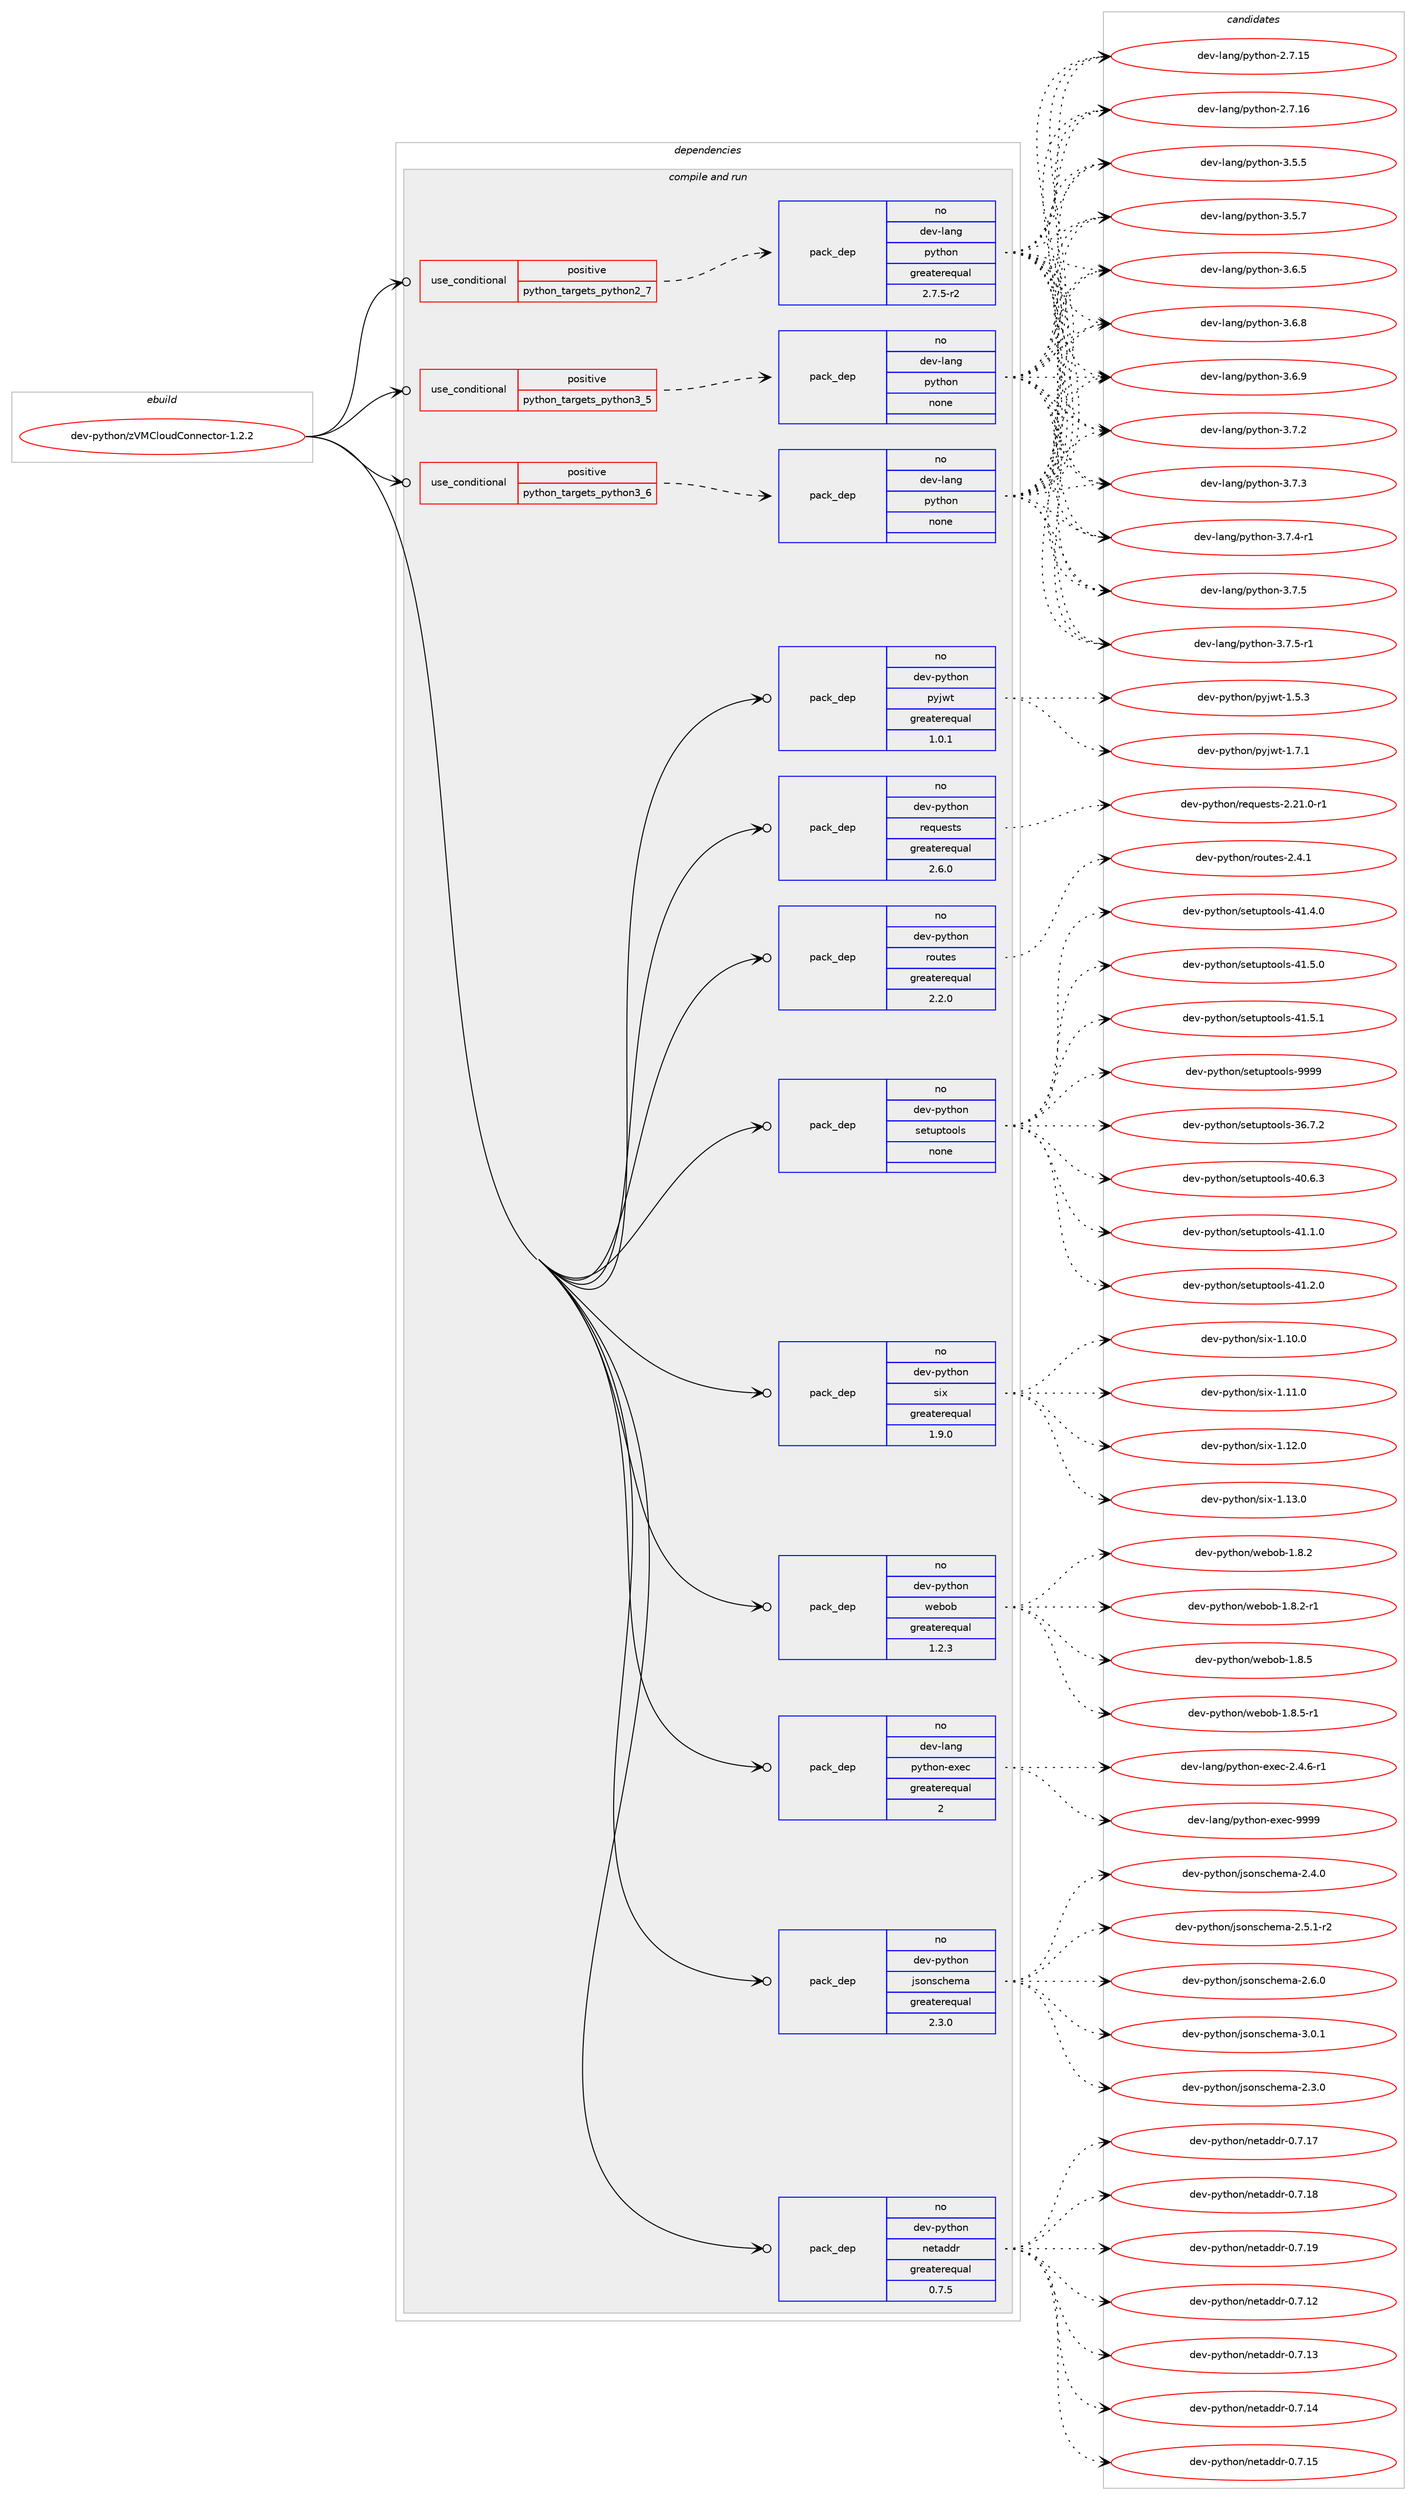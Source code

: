 digraph prolog {

# *************
# Graph options
# *************

newrank=true;
concentrate=true;
compound=true;
graph [rankdir=LR,fontname=Helvetica,fontsize=10,ranksep=1.5];#, ranksep=2.5, nodesep=0.2];
edge  [arrowhead=vee];
node  [fontname=Helvetica,fontsize=10];

# **********
# The ebuild
# **********

subgraph cluster_leftcol {
color=gray;
rank=same;
label=<<i>ebuild</i>>;
id [label="dev-python/zVMCloudConnector-1.2.2", color=red, width=4, href="../dev-python/zVMCloudConnector-1.2.2.svg"];
}

# ****************
# The dependencies
# ****************

subgraph cluster_midcol {
color=gray;
label=<<i>dependencies</i>>;
subgraph cluster_compile {
fillcolor="#eeeeee";
style=filled;
label=<<i>compile</i>>;
}
subgraph cluster_compileandrun {
fillcolor="#eeeeee";
style=filled;
label=<<i>compile and run</i>>;
subgraph cond151817 {
dependency644942 [label=<<TABLE BORDER="0" CELLBORDER="1" CELLSPACING="0" CELLPADDING="4"><TR><TD ROWSPAN="3" CELLPADDING="10">use_conditional</TD></TR><TR><TD>positive</TD></TR><TR><TD>python_targets_python2_7</TD></TR></TABLE>>, shape=none, color=red];
subgraph pack481236 {
dependency644943 [label=<<TABLE BORDER="0" CELLBORDER="1" CELLSPACING="0" CELLPADDING="4" WIDTH="220"><TR><TD ROWSPAN="6" CELLPADDING="30">pack_dep</TD></TR><TR><TD WIDTH="110">no</TD></TR><TR><TD>dev-lang</TD></TR><TR><TD>python</TD></TR><TR><TD>greaterequal</TD></TR><TR><TD>2.7.5-r2</TD></TR></TABLE>>, shape=none, color=blue];
}
dependency644942:e -> dependency644943:w [weight=20,style="dashed",arrowhead="vee"];
}
id:e -> dependency644942:w [weight=20,style="solid",arrowhead="odotvee"];
subgraph cond151818 {
dependency644944 [label=<<TABLE BORDER="0" CELLBORDER="1" CELLSPACING="0" CELLPADDING="4"><TR><TD ROWSPAN="3" CELLPADDING="10">use_conditional</TD></TR><TR><TD>positive</TD></TR><TR><TD>python_targets_python3_5</TD></TR></TABLE>>, shape=none, color=red];
subgraph pack481237 {
dependency644945 [label=<<TABLE BORDER="0" CELLBORDER="1" CELLSPACING="0" CELLPADDING="4" WIDTH="220"><TR><TD ROWSPAN="6" CELLPADDING="30">pack_dep</TD></TR><TR><TD WIDTH="110">no</TD></TR><TR><TD>dev-lang</TD></TR><TR><TD>python</TD></TR><TR><TD>none</TD></TR><TR><TD></TD></TR></TABLE>>, shape=none, color=blue];
}
dependency644944:e -> dependency644945:w [weight=20,style="dashed",arrowhead="vee"];
}
id:e -> dependency644944:w [weight=20,style="solid",arrowhead="odotvee"];
subgraph cond151819 {
dependency644946 [label=<<TABLE BORDER="0" CELLBORDER="1" CELLSPACING="0" CELLPADDING="4"><TR><TD ROWSPAN="3" CELLPADDING="10">use_conditional</TD></TR><TR><TD>positive</TD></TR><TR><TD>python_targets_python3_6</TD></TR></TABLE>>, shape=none, color=red];
subgraph pack481238 {
dependency644947 [label=<<TABLE BORDER="0" CELLBORDER="1" CELLSPACING="0" CELLPADDING="4" WIDTH="220"><TR><TD ROWSPAN="6" CELLPADDING="30">pack_dep</TD></TR><TR><TD WIDTH="110">no</TD></TR><TR><TD>dev-lang</TD></TR><TR><TD>python</TD></TR><TR><TD>none</TD></TR><TR><TD></TD></TR></TABLE>>, shape=none, color=blue];
}
dependency644946:e -> dependency644947:w [weight=20,style="dashed",arrowhead="vee"];
}
id:e -> dependency644946:w [weight=20,style="solid",arrowhead="odotvee"];
subgraph pack481239 {
dependency644948 [label=<<TABLE BORDER="0" CELLBORDER="1" CELLSPACING="0" CELLPADDING="4" WIDTH="220"><TR><TD ROWSPAN="6" CELLPADDING="30">pack_dep</TD></TR><TR><TD WIDTH="110">no</TD></TR><TR><TD>dev-lang</TD></TR><TR><TD>python-exec</TD></TR><TR><TD>greaterequal</TD></TR><TR><TD>2</TD></TR></TABLE>>, shape=none, color=blue];
}
id:e -> dependency644948:w [weight=20,style="solid",arrowhead="odotvee"];
subgraph pack481240 {
dependency644949 [label=<<TABLE BORDER="0" CELLBORDER="1" CELLSPACING="0" CELLPADDING="4" WIDTH="220"><TR><TD ROWSPAN="6" CELLPADDING="30">pack_dep</TD></TR><TR><TD WIDTH="110">no</TD></TR><TR><TD>dev-python</TD></TR><TR><TD>jsonschema</TD></TR><TR><TD>greaterequal</TD></TR><TR><TD>2.3.0</TD></TR></TABLE>>, shape=none, color=blue];
}
id:e -> dependency644949:w [weight=20,style="solid",arrowhead="odotvee"];
subgraph pack481241 {
dependency644950 [label=<<TABLE BORDER="0" CELLBORDER="1" CELLSPACING="0" CELLPADDING="4" WIDTH="220"><TR><TD ROWSPAN="6" CELLPADDING="30">pack_dep</TD></TR><TR><TD WIDTH="110">no</TD></TR><TR><TD>dev-python</TD></TR><TR><TD>netaddr</TD></TR><TR><TD>greaterequal</TD></TR><TR><TD>0.7.5</TD></TR></TABLE>>, shape=none, color=blue];
}
id:e -> dependency644950:w [weight=20,style="solid",arrowhead="odotvee"];
subgraph pack481242 {
dependency644951 [label=<<TABLE BORDER="0" CELLBORDER="1" CELLSPACING="0" CELLPADDING="4" WIDTH="220"><TR><TD ROWSPAN="6" CELLPADDING="30">pack_dep</TD></TR><TR><TD WIDTH="110">no</TD></TR><TR><TD>dev-python</TD></TR><TR><TD>pyjwt</TD></TR><TR><TD>greaterequal</TD></TR><TR><TD>1.0.1</TD></TR></TABLE>>, shape=none, color=blue];
}
id:e -> dependency644951:w [weight=20,style="solid",arrowhead="odotvee"];
subgraph pack481243 {
dependency644952 [label=<<TABLE BORDER="0" CELLBORDER="1" CELLSPACING="0" CELLPADDING="4" WIDTH="220"><TR><TD ROWSPAN="6" CELLPADDING="30">pack_dep</TD></TR><TR><TD WIDTH="110">no</TD></TR><TR><TD>dev-python</TD></TR><TR><TD>requests</TD></TR><TR><TD>greaterequal</TD></TR><TR><TD>2.6.0</TD></TR></TABLE>>, shape=none, color=blue];
}
id:e -> dependency644952:w [weight=20,style="solid",arrowhead="odotvee"];
subgraph pack481244 {
dependency644953 [label=<<TABLE BORDER="0" CELLBORDER="1" CELLSPACING="0" CELLPADDING="4" WIDTH="220"><TR><TD ROWSPAN="6" CELLPADDING="30">pack_dep</TD></TR><TR><TD WIDTH="110">no</TD></TR><TR><TD>dev-python</TD></TR><TR><TD>routes</TD></TR><TR><TD>greaterequal</TD></TR><TR><TD>2.2.0</TD></TR></TABLE>>, shape=none, color=blue];
}
id:e -> dependency644953:w [weight=20,style="solid",arrowhead="odotvee"];
subgraph pack481245 {
dependency644954 [label=<<TABLE BORDER="0" CELLBORDER="1" CELLSPACING="0" CELLPADDING="4" WIDTH="220"><TR><TD ROWSPAN="6" CELLPADDING="30">pack_dep</TD></TR><TR><TD WIDTH="110">no</TD></TR><TR><TD>dev-python</TD></TR><TR><TD>setuptools</TD></TR><TR><TD>none</TD></TR><TR><TD></TD></TR></TABLE>>, shape=none, color=blue];
}
id:e -> dependency644954:w [weight=20,style="solid",arrowhead="odotvee"];
subgraph pack481246 {
dependency644955 [label=<<TABLE BORDER="0" CELLBORDER="1" CELLSPACING="0" CELLPADDING="4" WIDTH="220"><TR><TD ROWSPAN="6" CELLPADDING="30">pack_dep</TD></TR><TR><TD WIDTH="110">no</TD></TR><TR><TD>dev-python</TD></TR><TR><TD>six</TD></TR><TR><TD>greaterequal</TD></TR><TR><TD>1.9.0</TD></TR></TABLE>>, shape=none, color=blue];
}
id:e -> dependency644955:w [weight=20,style="solid",arrowhead="odotvee"];
subgraph pack481247 {
dependency644956 [label=<<TABLE BORDER="0" CELLBORDER="1" CELLSPACING="0" CELLPADDING="4" WIDTH="220"><TR><TD ROWSPAN="6" CELLPADDING="30">pack_dep</TD></TR><TR><TD WIDTH="110">no</TD></TR><TR><TD>dev-python</TD></TR><TR><TD>webob</TD></TR><TR><TD>greaterequal</TD></TR><TR><TD>1.2.3</TD></TR></TABLE>>, shape=none, color=blue];
}
id:e -> dependency644956:w [weight=20,style="solid",arrowhead="odotvee"];
}
subgraph cluster_run {
fillcolor="#eeeeee";
style=filled;
label=<<i>run</i>>;
}
}

# **************
# The candidates
# **************

subgraph cluster_choices {
rank=same;
color=gray;
label=<<i>candidates</i>>;

subgraph choice481236 {
color=black;
nodesep=1;
choice10010111845108971101034711212111610411111045504655464953 [label="dev-lang/python-2.7.15", color=red, width=4,href="../dev-lang/python-2.7.15.svg"];
choice10010111845108971101034711212111610411111045504655464954 [label="dev-lang/python-2.7.16", color=red, width=4,href="../dev-lang/python-2.7.16.svg"];
choice100101118451089711010347112121116104111110455146534653 [label="dev-lang/python-3.5.5", color=red, width=4,href="../dev-lang/python-3.5.5.svg"];
choice100101118451089711010347112121116104111110455146534655 [label="dev-lang/python-3.5.7", color=red, width=4,href="../dev-lang/python-3.5.7.svg"];
choice100101118451089711010347112121116104111110455146544653 [label="dev-lang/python-3.6.5", color=red, width=4,href="../dev-lang/python-3.6.5.svg"];
choice100101118451089711010347112121116104111110455146544656 [label="dev-lang/python-3.6.8", color=red, width=4,href="../dev-lang/python-3.6.8.svg"];
choice100101118451089711010347112121116104111110455146544657 [label="dev-lang/python-3.6.9", color=red, width=4,href="../dev-lang/python-3.6.9.svg"];
choice100101118451089711010347112121116104111110455146554650 [label="dev-lang/python-3.7.2", color=red, width=4,href="../dev-lang/python-3.7.2.svg"];
choice100101118451089711010347112121116104111110455146554651 [label="dev-lang/python-3.7.3", color=red, width=4,href="../dev-lang/python-3.7.3.svg"];
choice1001011184510897110103471121211161041111104551465546524511449 [label="dev-lang/python-3.7.4-r1", color=red, width=4,href="../dev-lang/python-3.7.4-r1.svg"];
choice100101118451089711010347112121116104111110455146554653 [label="dev-lang/python-3.7.5", color=red, width=4,href="../dev-lang/python-3.7.5.svg"];
choice1001011184510897110103471121211161041111104551465546534511449 [label="dev-lang/python-3.7.5-r1", color=red, width=4,href="../dev-lang/python-3.7.5-r1.svg"];
dependency644943:e -> choice10010111845108971101034711212111610411111045504655464953:w [style=dotted,weight="100"];
dependency644943:e -> choice10010111845108971101034711212111610411111045504655464954:w [style=dotted,weight="100"];
dependency644943:e -> choice100101118451089711010347112121116104111110455146534653:w [style=dotted,weight="100"];
dependency644943:e -> choice100101118451089711010347112121116104111110455146534655:w [style=dotted,weight="100"];
dependency644943:e -> choice100101118451089711010347112121116104111110455146544653:w [style=dotted,weight="100"];
dependency644943:e -> choice100101118451089711010347112121116104111110455146544656:w [style=dotted,weight="100"];
dependency644943:e -> choice100101118451089711010347112121116104111110455146544657:w [style=dotted,weight="100"];
dependency644943:e -> choice100101118451089711010347112121116104111110455146554650:w [style=dotted,weight="100"];
dependency644943:e -> choice100101118451089711010347112121116104111110455146554651:w [style=dotted,weight="100"];
dependency644943:e -> choice1001011184510897110103471121211161041111104551465546524511449:w [style=dotted,weight="100"];
dependency644943:e -> choice100101118451089711010347112121116104111110455146554653:w [style=dotted,weight="100"];
dependency644943:e -> choice1001011184510897110103471121211161041111104551465546534511449:w [style=dotted,weight="100"];
}
subgraph choice481237 {
color=black;
nodesep=1;
choice10010111845108971101034711212111610411111045504655464953 [label="dev-lang/python-2.7.15", color=red, width=4,href="../dev-lang/python-2.7.15.svg"];
choice10010111845108971101034711212111610411111045504655464954 [label="dev-lang/python-2.7.16", color=red, width=4,href="../dev-lang/python-2.7.16.svg"];
choice100101118451089711010347112121116104111110455146534653 [label="dev-lang/python-3.5.5", color=red, width=4,href="../dev-lang/python-3.5.5.svg"];
choice100101118451089711010347112121116104111110455146534655 [label="dev-lang/python-3.5.7", color=red, width=4,href="../dev-lang/python-3.5.7.svg"];
choice100101118451089711010347112121116104111110455146544653 [label="dev-lang/python-3.6.5", color=red, width=4,href="../dev-lang/python-3.6.5.svg"];
choice100101118451089711010347112121116104111110455146544656 [label="dev-lang/python-3.6.8", color=red, width=4,href="../dev-lang/python-3.6.8.svg"];
choice100101118451089711010347112121116104111110455146544657 [label="dev-lang/python-3.6.9", color=red, width=4,href="../dev-lang/python-3.6.9.svg"];
choice100101118451089711010347112121116104111110455146554650 [label="dev-lang/python-3.7.2", color=red, width=4,href="../dev-lang/python-3.7.2.svg"];
choice100101118451089711010347112121116104111110455146554651 [label="dev-lang/python-3.7.3", color=red, width=4,href="../dev-lang/python-3.7.3.svg"];
choice1001011184510897110103471121211161041111104551465546524511449 [label="dev-lang/python-3.7.4-r1", color=red, width=4,href="../dev-lang/python-3.7.4-r1.svg"];
choice100101118451089711010347112121116104111110455146554653 [label="dev-lang/python-3.7.5", color=red, width=4,href="../dev-lang/python-3.7.5.svg"];
choice1001011184510897110103471121211161041111104551465546534511449 [label="dev-lang/python-3.7.5-r1", color=red, width=4,href="../dev-lang/python-3.7.5-r1.svg"];
dependency644945:e -> choice10010111845108971101034711212111610411111045504655464953:w [style=dotted,weight="100"];
dependency644945:e -> choice10010111845108971101034711212111610411111045504655464954:w [style=dotted,weight="100"];
dependency644945:e -> choice100101118451089711010347112121116104111110455146534653:w [style=dotted,weight="100"];
dependency644945:e -> choice100101118451089711010347112121116104111110455146534655:w [style=dotted,weight="100"];
dependency644945:e -> choice100101118451089711010347112121116104111110455146544653:w [style=dotted,weight="100"];
dependency644945:e -> choice100101118451089711010347112121116104111110455146544656:w [style=dotted,weight="100"];
dependency644945:e -> choice100101118451089711010347112121116104111110455146544657:w [style=dotted,weight="100"];
dependency644945:e -> choice100101118451089711010347112121116104111110455146554650:w [style=dotted,weight="100"];
dependency644945:e -> choice100101118451089711010347112121116104111110455146554651:w [style=dotted,weight="100"];
dependency644945:e -> choice1001011184510897110103471121211161041111104551465546524511449:w [style=dotted,weight="100"];
dependency644945:e -> choice100101118451089711010347112121116104111110455146554653:w [style=dotted,weight="100"];
dependency644945:e -> choice1001011184510897110103471121211161041111104551465546534511449:w [style=dotted,weight="100"];
}
subgraph choice481238 {
color=black;
nodesep=1;
choice10010111845108971101034711212111610411111045504655464953 [label="dev-lang/python-2.7.15", color=red, width=4,href="../dev-lang/python-2.7.15.svg"];
choice10010111845108971101034711212111610411111045504655464954 [label="dev-lang/python-2.7.16", color=red, width=4,href="../dev-lang/python-2.7.16.svg"];
choice100101118451089711010347112121116104111110455146534653 [label="dev-lang/python-3.5.5", color=red, width=4,href="../dev-lang/python-3.5.5.svg"];
choice100101118451089711010347112121116104111110455146534655 [label="dev-lang/python-3.5.7", color=red, width=4,href="../dev-lang/python-3.5.7.svg"];
choice100101118451089711010347112121116104111110455146544653 [label="dev-lang/python-3.6.5", color=red, width=4,href="../dev-lang/python-3.6.5.svg"];
choice100101118451089711010347112121116104111110455146544656 [label="dev-lang/python-3.6.8", color=red, width=4,href="../dev-lang/python-3.6.8.svg"];
choice100101118451089711010347112121116104111110455146544657 [label="dev-lang/python-3.6.9", color=red, width=4,href="../dev-lang/python-3.6.9.svg"];
choice100101118451089711010347112121116104111110455146554650 [label="dev-lang/python-3.7.2", color=red, width=4,href="../dev-lang/python-3.7.2.svg"];
choice100101118451089711010347112121116104111110455146554651 [label="dev-lang/python-3.7.3", color=red, width=4,href="../dev-lang/python-3.7.3.svg"];
choice1001011184510897110103471121211161041111104551465546524511449 [label="dev-lang/python-3.7.4-r1", color=red, width=4,href="../dev-lang/python-3.7.4-r1.svg"];
choice100101118451089711010347112121116104111110455146554653 [label="dev-lang/python-3.7.5", color=red, width=4,href="../dev-lang/python-3.7.5.svg"];
choice1001011184510897110103471121211161041111104551465546534511449 [label="dev-lang/python-3.7.5-r1", color=red, width=4,href="../dev-lang/python-3.7.5-r1.svg"];
dependency644947:e -> choice10010111845108971101034711212111610411111045504655464953:w [style=dotted,weight="100"];
dependency644947:e -> choice10010111845108971101034711212111610411111045504655464954:w [style=dotted,weight="100"];
dependency644947:e -> choice100101118451089711010347112121116104111110455146534653:w [style=dotted,weight="100"];
dependency644947:e -> choice100101118451089711010347112121116104111110455146534655:w [style=dotted,weight="100"];
dependency644947:e -> choice100101118451089711010347112121116104111110455146544653:w [style=dotted,weight="100"];
dependency644947:e -> choice100101118451089711010347112121116104111110455146544656:w [style=dotted,weight="100"];
dependency644947:e -> choice100101118451089711010347112121116104111110455146544657:w [style=dotted,weight="100"];
dependency644947:e -> choice100101118451089711010347112121116104111110455146554650:w [style=dotted,weight="100"];
dependency644947:e -> choice100101118451089711010347112121116104111110455146554651:w [style=dotted,weight="100"];
dependency644947:e -> choice1001011184510897110103471121211161041111104551465546524511449:w [style=dotted,weight="100"];
dependency644947:e -> choice100101118451089711010347112121116104111110455146554653:w [style=dotted,weight="100"];
dependency644947:e -> choice1001011184510897110103471121211161041111104551465546534511449:w [style=dotted,weight="100"];
}
subgraph choice481239 {
color=black;
nodesep=1;
choice10010111845108971101034711212111610411111045101120101994550465246544511449 [label="dev-lang/python-exec-2.4.6-r1", color=red, width=4,href="../dev-lang/python-exec-2.4.6-r1.svg"];
choice10010111845108971101034711212111610411111045101120101994557575757 [label="dev-lang/python-exec-9999", color=red, width=4,href="../dev-lang/python-exec-9999.svg"];
dependency644948:e -> choice10010111845108971101034711212111610411111045101120101994550465246544511449:w [style=dotted,weight="100"];
dependency644948:e -> choice10010111845108971101034711212111610411111045101120101994557575757:w [style=dotted,weight="100"];
}
subgraph choice481240 {
color=black;
nodesep=1;
choice10010111845112121116104111110471061151111101159910410110997455046514648 [label="dev-python/jsonschema-2.3.0", color=red, width=4,href="../dev-python/jsonschema-2.3.0.svg"];
choice10010111845112121116104111110471061151111101159910410110997455046524648 [label="dev-python/jsonschema-2.4.0", color=red, width=4,href="../dev-python/jsonschema-2.4.0.svg"];
choice100101118451121211161041111104710611511111011599104101109974550465346494511450 [label="dev-python/jsonschema-2.5.1-r2", color=red, width=4,href="../dev-python/jsonschema-2.5.1-r2.svg"];
choice10010111845112121116104111110471061151111101159910410110997455046544648 [label="dev-python/jsonschema-2.6.0", color=red, width=4,href="../dev-python/jsonschema-2.6.0.svg"];
choice10010111845112121116104111110471061151111101159910410110997455146484649 [label="dev-python/jsonschema-3.0.1", color=red, width=4,href="../dev-python/jsonschema-3.0.1.svg"];
dependency644949:e -> choice10010111845112121116104111110471061151111101159910410110997455046514648:w [style=dotted,weight="100"];
dependency644949:e -> choice10010111845112121116104111110471061151111101159910410110997455046524648:w [style=dotted,weight="100"];
dependency644949:e -> choice100101118451121211161041111104710611511111011599104101109974550465346494511450:w [style=dotted,weight="100"];
dependency644949:e -> choice10010111845112121116104111110471061151111101159910410110997455046544648:w [style=dotted,weight="100"];
dependency644949:e -> choice10010111845112121116104111110471061151111101159910410110997455146484649:w [style=dotted,weight="100"];
}
subgraph choice481241 {
color=black;
nodesep=1;
choice10010111845112121116104111110471101011169710010011445484655464950 [label="dev-python/netaddr-0.7.12", color=red, width=4,href="../dev-python/netaddr-0.7.12.svg"];
choice10010111845112121116104111110471101011169710010011445484655464951 [label="dev-python/netaddr-0.7.13", color=red, width=4,href="../dev-python/netaddr-0.7.13.svg"];
choice10010111845112121116104111110471101011169710010011445484655464952 [label="dev-python/netaddr-0.7.14", color=red, width=4,href="../dev-python/netaddr-0.7.14.svg"];
choice10010111845112121116104111110471101011169710010011445484655464953 [label="dev-python/netaddr-0.7.15", color=red, width=4,href="../dev-python/netaddr-0.7.15.svg"];
choice10010111845112121116104111110471101011169710010011445484655464955 [label="dev-python/netaddr-0.7.17", color=red, width=4,href="../dev-python/netaddr-0.7.17.svg"];
choice10010111845112121116104111110471101011169710010011445484655464956 [label="dev-python/netaddr-0.7.18", color=red, width=4,href="../dev-python/netaddr-0.7.18.svg"];
choice10010111845112121116104111110471101011169710010011445484655464957 [label="dev-python/netaddr-0.7.19", color=red, width=4,href="../dev-python/netaddr-0.7.19.svg"];
dependency644950:e -> choice10010111845112121116104111110471101011169710010011445484655464950:w [style=dotted,weight="100"];
dependency644950:e -> choice10010111845112121116104111110471101011169710010011445484655464951:w [style=dotted,weight="100"];
dependency644950:e -> choice10010111845112121116104111110471101011169710010011445484655464952:w [style=dotted,weight="100"];
dependency644950:e -> choice10010111845112121116104111110471101011169710010011445484655464953:w [style=dotted,weight="100"];
dependency644950:e -> choice10010111845112121116104111110471101011169710010011445484655464955:w [style=dotted,weight="100"];
dependency644950:e -> choice10010111845112121116104111110471101011169710010011445484655464956:w [style=dotted,weight="100"];
dependency644950:e -> choice10010111845112121116104111110471101011169710010011445484655464957:w [style=dotted,weight="100"];
}
subgraph choice481242 {
color=black;
nodesep=1;
choice1001011184511212111610411111047112121106119116454946534651 [label="dev-python/pyjwt-1.5.3", color=red, width=4,href="../dev-python/pyjwt-1.5.3.svg"];
choice1001011184511212111610411111047112121106119116454946554649 [label="dev-python/pyjwt-1.7.1", color=red, width=4,href="../dev-python/pyjwt-1.7.1.svg"];
dependency644951:e -> choice1001011184511212111610411111047112121106119116454946534651:w [style=dotted,weight="100"];
dependency644951:e -> choice1001011184511212111610411111047112121106119116454946554649:w [style=dotted,weight="100"];
}
subgraph choice481243 {
color=black;
nodesep=1;
choice1001011184511212111610411111047114101113117101115116115455046504946484511449 [label="dev-python/requests-2.21.0-r1", color=red, width=4,href="../dev-python/requests-2.21.0-r1.svg"];
dependency644952:e -> choice1001011184511212111610411111047114101113117101115116115455046504946484511449:w [style=dotted,weight="100"];
}
subgraph choice481244 {
color=black;
nodesep=1;
choice1001011184511212111610411111047114111117116101115455046524649 [label="dev-python/routes-2.4.1", color=red, width=4,href="../dev-python/routes-2.4.1.svg"];
dependency644953:e -> choice1001011184511212111610411111047114111117116101115455046524649:w [style=dotted,weight="100"];
}
subgraph choice481245 {
color=black;
nodesep=1;
choice100101118451121211161041111104711510111611711211611111110811545515446554650 [label="dev-python/setuptools-36.7.2", color=red, width=4,href="../dev-python/setuptools-36.7.2.svg"];
choice100101118451121211161041111104711510111611711211611111110811545524846544651 [label="dev-python/setuptools-40.6.3", color=red, width=4,href="../dev-python/setuptools-40.6.3.svg"];
choice100101118451121211161041111104711510111611711211611111110811545524946494648 [label="dev-python/setuptools-41.1.0", color=red, width=4,href="../dev-python/setuptools-41.1.0.svg"];
choice100101118451121211161041111104711510111611711211611111110811545524946504648 [label="dev-python/setuptools-41.2.0", color=red, width=4,href="../dev-python/setuptools-41.2.0.svg"];
choice100101118451121211161041111104711510111611711211611111110811545524946524648 [label="dev-python/setuptools-41.4.0", color=red, width=4,href="../dev-python/setuptools-41.4.0.svg"];
choice100101118451121211161041111104711510111611711211611111110811545524946534648 [label="dev-python/setuptools-41.5.0", color=red, width=4,href="../dev-python/setuptools-41.5.0.svg"];
choice100101118451121211161041111104711510111611711211611111110811545524946534649 [label="dev-python/setuptools-41.5.1", color=red, width=4,href="../dev-python/setuptools-41.5.1.svg"];
choice10010111845112121116104111110471151011161171121161111111081154557575757 [label="dev-python/setuptools-9999", color=red, width=4,href="../dev-python/setuptools-9999.svg"];
dependency644954:e -> choice100101118451121211161041111104711510111611711211611111110811545515446554650:w [style=dotted,weight="100"];
dependency644954:e -> choice100101118451121211161041111104711510111611711211611111110811545524846544651:w [style=dotted,weight="100"];
dependency644954:e -> choice100101118451121211161041111104711510111611711211611111110811545524946494648:w [style=dotted,weight="100"];
dependency644954:e -> choice100101118451121211161041111104711510111611711211611111110811545524946504648:w [style=dotted,weight="100"];
dependency644954:e -> choice100101118451121211161041111104711510111611711211611111110811545524946524648:w [style=dotted,weight="100"];
dependency644954:e -> choice100101118451121211161041111104711510111611711211611111110811545524946534648:w [style=dotted,weight="100"];
dependency644954:e -> choice100101118451121211161041111104711510111611711211611111110811545524946534649:w [style=dotted,weight="100"];
dependency644954:e -> choice10010111845112121116104111110471151011161171121161111111081154557575757:w [style=dotted,weight="100"];
}
subgraph choice481246 {
color=black;
nodesep=1;
choice100101118451121211161041111104711510512045494649484648 [label="dev-python/six-1.10.0", color=red, width=4,href="../dev-python/six-1.10.0.svg"];
choice100101118451121211161041111104711510512045494649494648 [label="dev-python/six-1.11.0", color=red, width=4,href="../dev-python/six-1.11.0.svg"];
choice100101118451121211161041111104711510512045494649504648 [label="dev-python/six-1.12.0", color=red, width=4,href="../dev-python/six-1.12.0.svg"];
choice100101118451121211161041111104711510512045494649514648 [label="dev-python/six-1.13.0", color=red, width=4,href="../dev-python/six-1.13.0.svg"];
dependency644955:e -> choice100101118451121211161041111104711510512045494649484648:w [style=dotted,weight="100"];
dependency644955:e -> choice100101118451121211161041111104711510512045494649494648:w [style=dotted,weight="100"];
dependency644955:e -> choice100101118451121211161041111104711510512045494649504648:w [style=dotted,weight="100"];
dependency644955:e -> choice100101118451121211161041111104711510512045494649514648:w [style=dotted,weight="100"];
}
subgraph choice481247 {
color=black;
nodesep=1;
choice10010111845112121116104111110471191019811198454946564650 [label="dev-python/webob-1.8.2", color=red, width=4,href="../dev-python/webob-1.8.2.svg"];
choice100101118451121211161041111104711910198111984549465646504511449 [label="dev-python/webob-1.8.2-r1", color=red, width=4,href="../dev-python/webob-1.8.2-r1.svg"];
choice10010111845112121116104111110471191019811198454946564653 [label="dev-python/webob-1.8.5", color=red, width=4,href="../dev-python/webob-1.8.5.svg"];
choice100101118451121211161041111104711910198111984549465646534511449 [label="dev-python/webob-1.8.5-r1", color=red, width=4,href="../dev-python/webob-1.8.5-r1.svg"];
dependency644956:e -> choice10010111845112121116104111110471191019811198454946564650:w [style=dotted,weight="100"];
dependency644956:e -> choice100101118451121211161041111104711910198111984549465646504511449:w [style=dotted,weight="100"];
dependency644956:e -> choice10010111845112121116104111110471191019811198454946564653:w [style=dotted,weight="100"];
dependency644956:e -> choice100101118451121211161041111104711910198111984549465646534511449:w [style=dotted,weight="100"];
}
}

}
